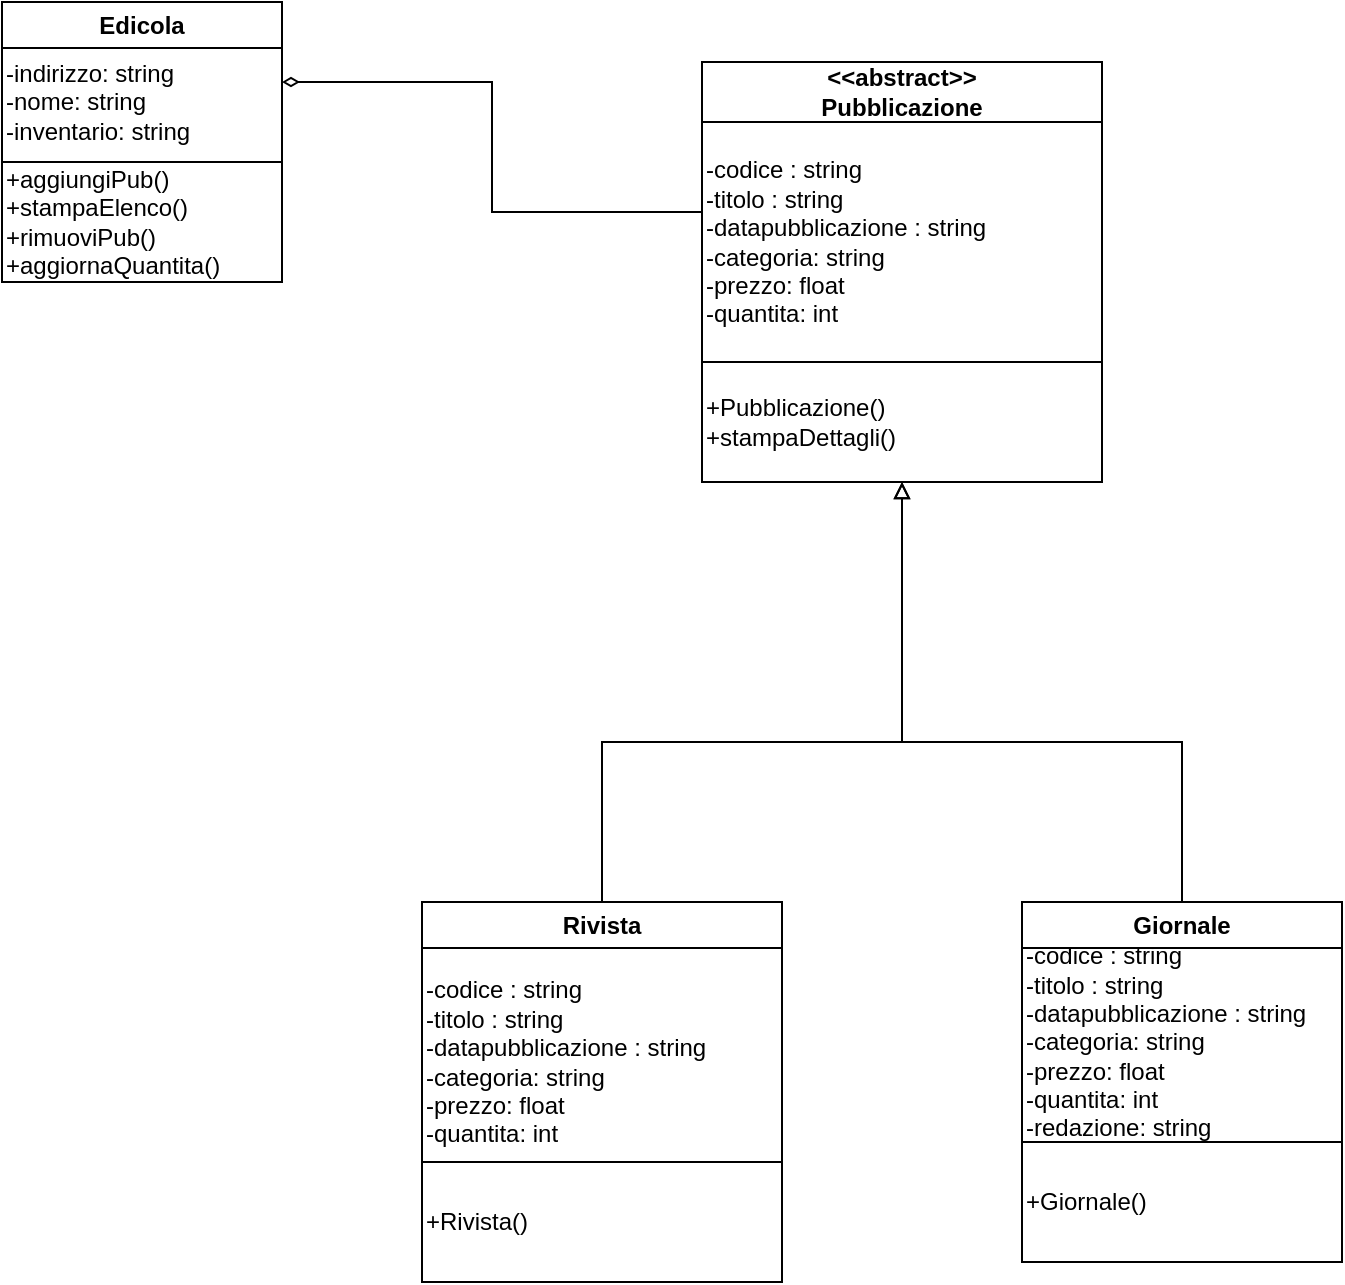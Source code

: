 <mxfile version="23.1.5" type="device">
  <diagram name="Pagina-1" id="3QuVhLGY3SWfS8vUmjKk">
    <mxGraphModel dx="1360" dy="629" grid="1" gridSize="10" guides="1" tooltips="1" connect="1" arrows="1" fold="1" page="1" pageScale="1" pageWidth="827" pageHeight="1169" math="0" shadow="0">
      <root>
        <mxCell id="0" />
        <mxCell id="1" parent="0" />
        <mxCell id="YAIm2dUm0f_TiYFlOGLE-1" value="Edicola" style="swimlane;whiteSpace=wrap;html=1;" parent="1" vertex="1">
          <mxGeometry x="-40" y="50" width="140" height="80" as="geometry">
            <mxRectangle x="20" y="260" width="80" height="30" as="alternateBounds" />
          </mxGeometry>
        </mxCell>
        <mxCell id="YAIm2dUm0f_TiYFlOGLE-4" value="-indirizzo: string&lt;br&gt;-nome: string&lt;br&gt;-inventario: string" style="text;html=1;align=left;verticalAlign=middle;whiteSpace=wrap;rounded=0;" parent="YAIm2dUm0f_TiYFlOGLE-1" vertex="1">
          <mxGeometry y="20" width="140" height="60" as="geometry" />
        </mxCell>
        <mxCell id="1VZ1IEeaic-VV-bf44Wi-12" style="edgeStyle=orthogonalEdgeStyle;rounded=0;orthogonalLoop=1;jettySize=auto;html=1;exitX=0.5;exitY=0;exitDx=0;exitDy=0;endArrow=block;endFill=0;entryX=0.5;entryY=1;entryDx=0;entryDy=0;" edge="1" parent="1" source="YAIm2dUm0f_TiYFlOGLE-2" target="1VZ1IEeaic-VV-bf44Wi-17">
          <mxGeometry relative="1" as="geometry">
            <mxPoint x="380" y="370" as="targetPoint" />
            <Array as="points">
              <mxPoint x="260" y="420" />
              <mxPoint x="410" y="420" />
            </Array>
          </mxGeometry>
        </mxCell>
        <mxCell id="YAIm2dUm0f_TiYFlOGLE-2" value="Rivista" style="swimlane;whiteSpace=wrap;html=1;" parent="1" vertex="1">
          <mxGeometry x="170" y="500" width="180" height="130" as="geometry" />
        </mxCell>
        <mxCell id="YAIm2dUm0f_TiYFlOGLE-5" value="-codice : string&lt;br style=&quot;&quot;&gt;&lt;span style=&quot;&quot;&gt;-titolo : string&lt;/span&gt;&lt;br style=&quot;&quot;&gt;&lt;span style=&quot;&quot;&gt;-datapubblicazione : string&lt;/span&gt;&lt;br style=&quot;&quot;&gt;&lt;span style=&quot;&quot;&gt;-categoria: string&lt;/span&gt;&lt;br style=&quot;&quot;&gt;&lt;span style=&quot;&quot;&gt;-prezzo: float&lt;/span&gt;&lt;br style=&quot;&quot;&gt;&lt;span style=&quot;&quot;&gt;-quantita: int&lt;/span&gt;" style="text;html=1;align=left;verticalAlign=middle;whiteSpace=wrap;rounded=0;" parent="YAIm2dUm0f_TiYFlOGLE-2" vertex="1">
          <mxGeometry y="20" width="180" height="120" as="geometry" />
        </mxCell>
        <mxCell id="1VZ1IEeaic-VV-bf44Wi-11" style="edgeStyle=orthogonalEdgeStyle;rounded=0;orthogonalLoop=1;jettySize=auto;html=1;exitX=0.5;exitY=0;exitDx=0;exitDy=0;entryX=0.5;entryY=1;entryDx=0;entryDy=0;endArrow=block;endFill=0;" edge="1" parent="1" source="YAIm2dUm0f_TiYFlOGLE-3" target="1VZ1IEeaic-VV-bf44Wi-17">
          <mxGeometry relative="1" as="geometry">
            <Array as="points">
              <mxPoint x="550" y="420" />
              <mxPoint x="410" y="420" />
            </Array>
          </mxGeometry>
        </mxCell>
        <mxCell id="YAIm2dUm0f_TiYFlOGLE-3" value="Giornale" style="swimlane;whiteSpace=wrap;html=1;" parent="1" vertex="1">
          <mxGeometry x="470" y="500" width="160" height="120" as="geometry" />
        </mxCell>
        <mxCell id="YAIm2dUm0f_TiYFlOGLE-6" value="-codice : string&lt;br&gt;-titolo : string&lt;br&gt;-datapubblicazione : string&lt;br&gt;-categoria: string&lt;br&gt;-prezzo: float&lt;br&gt;-quantita: int&lt;br&gt;-redazione: string" style="text;html=1;align=left;verticalAlign=middle;whiteSpace=wrap;rounded=0;" parent="YAIm2dUm0f_TiYFlOGLE-3" vertex="1">
          <mxGeometry y="20" width="160" height="100" as="geometry" />
        </mxCell>
        <mxCell id="1VZ1IEeaic-VV-bf44Wi-13" style="edgeStyle=orthogonalEdgeStyle;rounded=0;orthogonalLoop=1;jettySize=auto;html=1;exitX=0;exitY=0.5;exitDx=0;exitDy=0;entryX=1;entryY=0.5;entryDx=0;entryDy=0;endArrow=diamondThin;endFill=0;" edge="1" parent="1" source="1VZ1IEeaic-VV-bf44Wi-7" target="YAIm2dUm0f_TiYFlOGLE-1">
          <mxGeometry relative="1" as="geometry" />
        </mxCell>
        <mxCell id="1VZ1IEeaic-VV-bf44Wi-7" value="&amp;lt;&amp;lt;abstract&amp;gt;&amp;gt;&lt;br&gt;Pubblicazione" style="swimlane;whiteSpace=wrap;html=1;startSize=30;" vertex="1" parent="1">
          <mxGeometry x="310" y="80" width="200" height="150" as="geometry" />
        </mxCell>
        <mxCell id="1VZ1IEeaic-VV-bf44Wi-8" value="-codice : string&lt;br&gt;-titolo : string&lt;br&gt;-datapubblicazione : string&lt;br&gt;-categoria: string&lt;br&gt;-prezzo: float&lt;br&gt;-quantita: int" style="text;html=1;align=left;verticalAlign=middle;whiteSpace=wrap;rounded=0;" vertex="1" parent="1VZ1IEeaic-VV-bf44Wi-7">
          <mxGeometry y="30" width="200" height="120" as="geometry" />
        </mxCell>
        <mxCell id="1VZ1IEeaic-VV-bf44Wi-14" value="+Rivista()" style="rounded=0;whiteSpace=wrap;html=1;align=left;" vertex="1" parent="1">
          <mxGeometry x="170" y="630" width="180" height="60" as="geometry" />
        </mxCell>
        <mxCell id="1VZ1IEeaic-VV-bf44Wi-15" value="+Giornale()" style="rounded=0;whiteSpace=wrap;html=1;align=left;" vertex="1" parent="1">
          <mxGeometry x="470" y="620" width="160" height="60" as="geometry" />
        </mxCell>
        <mxCell id="1VZ1IEeaic-VV-bf44Wi-17" value="+Pubblicazione()&lt;br&gt;+stampaDettagli()" style="rounded=0;whiteSpace=wrap;html=1;align=left;" vertex="1" parent="1">
          <mxGeometry x="310" y="230" width="200" height="60" as="geometry" />
        </mxCell>
        <mxCell id="1VZ1IEeaic-VV-bf44Wi-18" value="+aggiungiPub()&lt;br&gt;+stampaElenco()&lt;br&gt;+rimuoviPub()&lt;br&gt;+aggiornaQuantita()" style="rounded=0;whiteSpace=wrap;html=1;align=left;" vertex="1" parent="1">
          <mxGeometry x="-40" y="130" width="140" height="60" as="geometry" />
        </mxCell>
      </root>
    </mxGraphModel>
  </diagram>
</mxfile>
